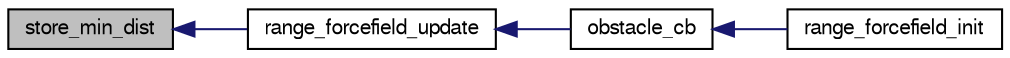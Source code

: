 digraph "store_min_dist"
{
  edge [fontname="FreeSans",fontsize="10",labelfontname="FreeSans",labelfontsize="10"];
  node [fontname="FreeSans",fontsize="10",shape=record];
  rankdir="LR";
  Node1 [label="store_min_dist",height=0.2,width=0.4,color="black", fillcolor="grey75", style="filled", fontcolor="black"];
  Node1 -> Node2 [dir="back",color="midnightblue",fontsize="10",style="solid",fontname="FreeSans"];
  Node2 [label="range_forcefield_update",height=0.2,width=0.4,color="black", fillcolor="white", style="filled",URL="$range__forcefield_8h.html#a88e177ede39a056fa2c332ee034ad6e8"];
  Node2 -> Node3 [dir="back",color="midnightblue",fontsize="10",style="solid",fontname="FreeSans"];
  Node3 [label="obstacle_cb",height=0.2,width=0.4,color="black", fillcolor="white", style="filled",URL="$range__forcefield_8c.html#a8be158d737dc3d0e423dd0807e89a7aa"];
  Node3 -> Node4 [dir="back",color="midnightblue",fontsize="10",style="solid",fontname="FreeSans"];
  Node4 [label="range_forcefield_init",height=0.2,width=0.4,color="black", fillcolor="white", style="filled",URL="$range__forcefield_8h.html#a046052e47f76dd73753a6406d5b8beb0"];
}
